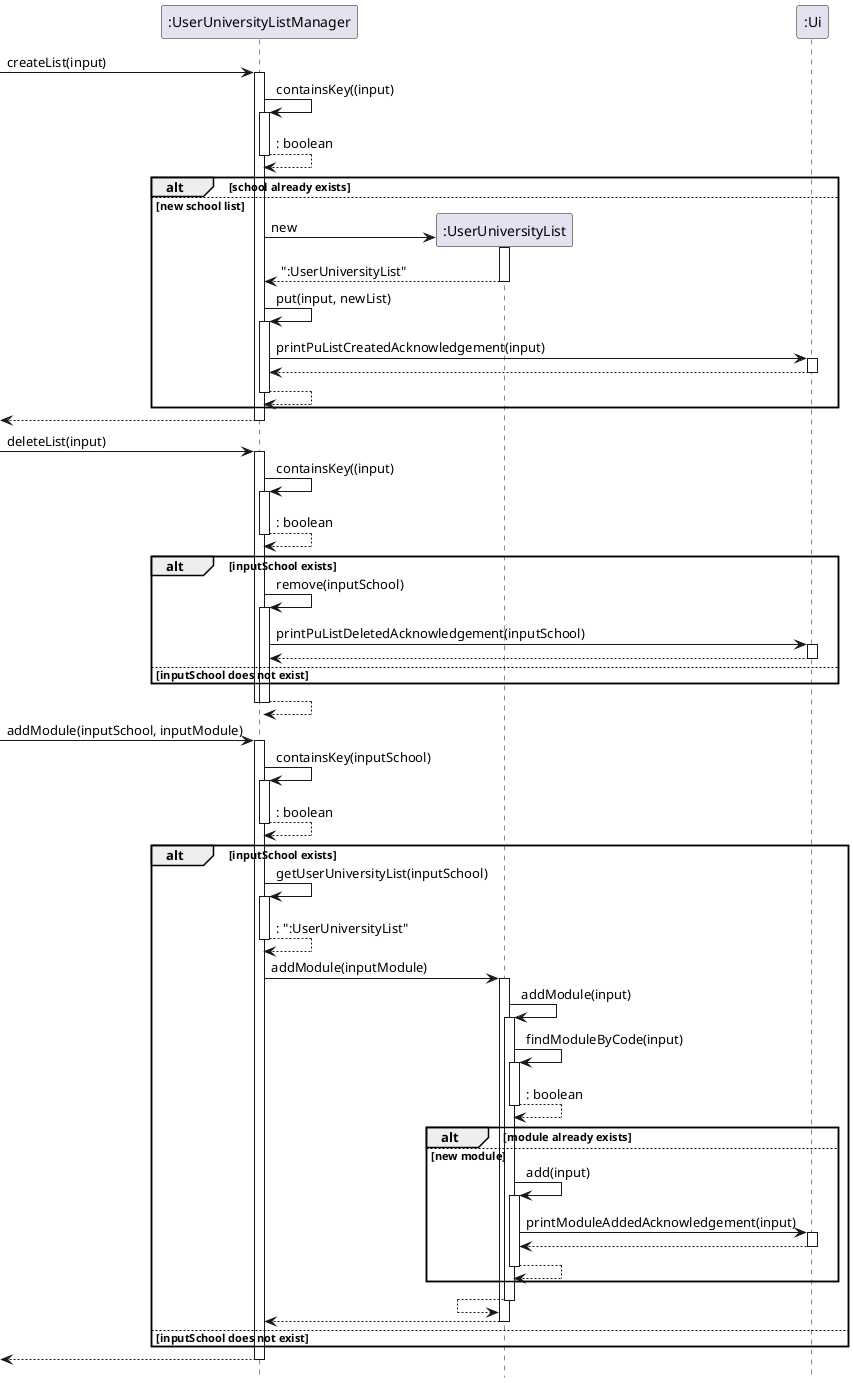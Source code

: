 @startuml
'https://plantuml.com/sequence-diagram

hide footbox

-> ":UserUniversityListManager" : createList(input)
activate ":UserUniversityListManager"

":UserUniversityListManager" -> ":UserUniversityListManager" : containsKey((input)
activate ":UserUniversityListManager"
return : boolean

alt school already exists

else new school list
    ":UserUniversityListManager" -> ":UserUniversityList" **: new
    activate ":UserUniversityList"
    return ":UserUniversityList"
    ":UserUniversityListManager" -> ":UserUniversityListManager" : put(input, newList)
    activate ":UserUniversityListManager"

    ":UserUniversityListManager" -> ":Ui" : printPuListCreatedAcknowledgement(input)
    activate ":Ui"
    return

    return

end
return
deactivate ":UserUniversityListManager"

-> ":UserUniversityListManager" : deleteList(input)
activate ":UserUniversityListManager"

":UserUniversityListManager" -> ":UserUniversityListManager" : containsKey((input)
activate ":UserUniversityListManager"
return : boolean

alt inputSchool exists
    ":UserUniversityListManager" -> ":UserUniversityListManager" : remove(inputSchool)
    activate ":UserUniversityListManager"

    ":UserUniversityListManager" -> ":Ui" : printPuListDeletedAcknowledgement(inputSchool)
    activate ":Ui"
    return
else inputSchool does not exist
end

return
deactivate ":UserUniversityListManager"

-> ":UserUniversityListManager" : addModule(inputSchool, inputModule)
activate ":UserUniversityListManager"
":UserUniversityListManager" -> ":UserUniversityListManager" : containsKey(inputSchool)
activate ":UserUniversityListManager"
return : boolean

alt inputSchool exists
    ":UserUniversityListManager" -> ":UserUniversityListManager" : getUserUniversityList(inputSchool)
    activate ":UserUniversityListManager"
    return : ":UserUniversityList"
    ":UserUniversityListManager" -> ":UserUniversityList" : addModule(inputModule)
    activate ":UserUniversityList"

    ":UserUniversityList" -> ":UserUniversityList" : addModule(input)
    activate ":UserUniversityList"
    ":UserUniversityList" -> ":UserUniversityList" : findModuleByCode(input)
    activate ":UserUniversityList"
    return : boolean
    alt module already exists
    else new module
        ":UserUniversityList" -> ":UserUniversityList" : add(input)
        activate ":UserUniversityList"

        ":UserUniversityList" -> ":Ui" : printModuleAddedAcknowledgement(input)
        activate ":Ui"
        ":UserUniversityList" <-- ":Ui"
        deactivate ":Ui"
        return
    end
    ":UserUniversityList" <-- ":UserUniversityList"
    deactivate ":UserUniversityList"
    ":UserUniversityListManager" <-- ":UserUniversityList"
    deactivate ":UserUniversityList"

else inputSchool does not exist

end
return
deactivate ":UserUniversityListManager"

@enduml
